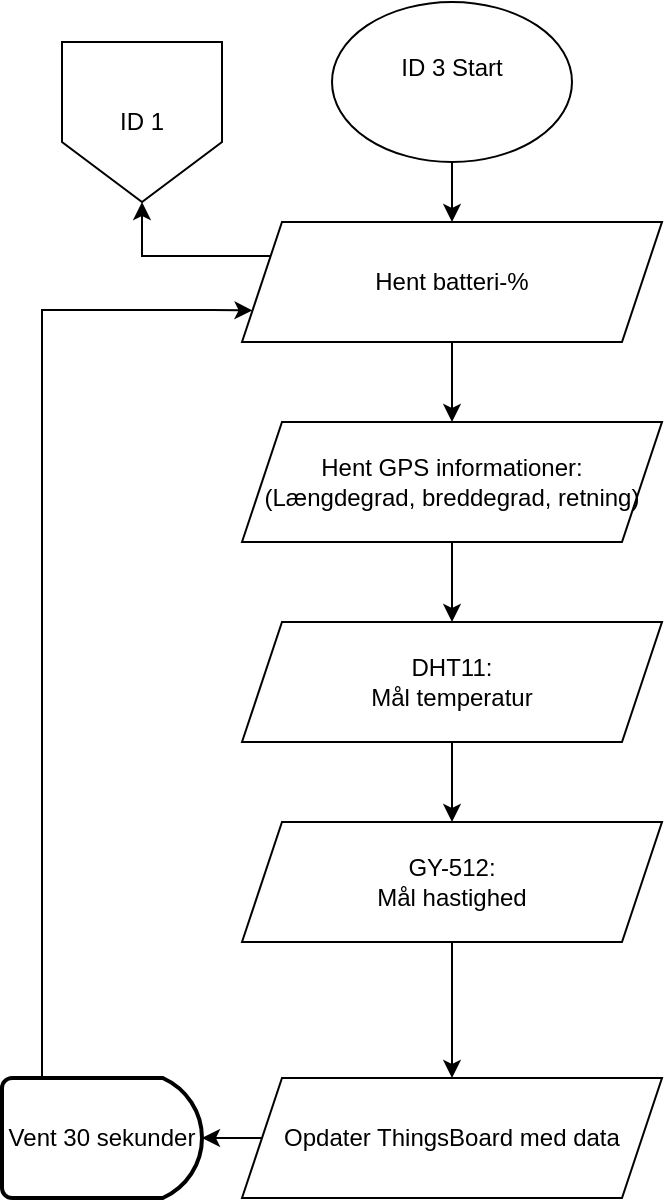 <mxfile version="25.0.1">
  <diagram name="Side-1" id="q0ZUMYnR-T5BMUQJpofd">
    <mxGraphModel dx="542" dy="647" grid="1" gridSize="10" guides="1" tooltips="1" connect="1" arrows="1" fold="1" page="1" pageScale="1" pageWidth="10" pageHeight="10" math="0" shadow="0">
      <root>
        <mxCell id="0" />
        <mxCell id="1" parent="0" />
        <mxCell id="8Ck_iy74A5BxxzvG4s4q-22" value="" style="edgeStyle=orthogonalEdgeStyle;rounded=0;orthogonalLoop=1;jettySize=auto;html=1;" parent="1" source="8Ck_iy74A5BxxzvG4s4q-23" target="8Ck_iy74A5BxxzvG4s4q-24" edge="1">
          <mxGeometry relative="1" as="geometry" />
        </mxCell>
        <mxCell id="8Ck_iy74A5BxxzvG4s4q-23" value="ID 3 Start&lt;div&gt;&lt;br&gt;&lt;/div&gt;" style="ellipse;whiteSpace=wrap;html=1;" parent="1" vertex="1">
          <mxGeometry x="345" y="140" width="120" height="80" as="geometry" />
        </mxCell>
        <mxCell id="8Ck_iy74A5BxxzvG4s4q-45" style="edgeStyle=orthogonalEdgeStyle;rounded=0;orthogonalLoop=1;jettySize=auto;html=1;exitX=0;exitY=0.25;exitDx=0;exitDy=0;entryX=0.5;entryY=1;entryDx=0;entryDy=0;" parent="1" source="8Ck_iy74A5BxxzvG4s4q-24" target="8Ck_iy74A5BxxzvG4s4q-31" edge="1">
          <mxGeometry relative="1" as="geometry" />
        </mxCell>
        <mxCell id="8Ck_iy74A5BxxzvG4s4q-24" value="Hent batteri-%" style="shape=parallelogram;perimeter=parallelogramPerimeter;whiteSpace=wrap;html=1;fixedSize=1;rounded=0;" parent="1" vertex="1">
          <mxGeometry x="300" y="250" width="210" height="60" as="geometry" />
        </mxCell>
        <mxCell id="8Ck_iy74A5BxxzvG4s4q-27" style="edgeStyle=orthogonalEdgeStyle;rounded=0;orthogonalLoop=1;jettySize=auto;html=1;entryX=0;entryY=0.75;entryDx=0;entryDy=0;exitX=0.4;exitY=0;exitDx=0;exitDy=0;exitPerimeter=0;" parent="1" target="8Ck_iy74A5BxxzvG4s4q-24" edge="1">
          <mxGeometry relative="1" as="geometry">
            <Array as="points">
              <mxPoint x="200" y="294" />
              <mxPoint x="285" y="294" />
            </Array>
            <mxPoint x="200" y="688" as="sourcePoint" />
            <mxPoint x="285.25" y="304.25" as="targetPoint" />
          </mxGeometry>
        </mxCell>
        <mxCell id="8Ck_iy74A5BxxzvG4s4q-28" value="" style="edgeStyle=orthogonalEdgeStyle;rounded=0;orthogonalLoop=1;jettySize=auto;html=1;" parent="1" source="8Ck_iy74A5BxxzvG4s4q-29" target="8Ck_iy74A5BxxzvG4s4q-36" edge="1">
          <mxGeometry relative="1" as="geometry" />
        </mxCell>
        <mxCell id="8Ck_iy74A5BxxzvG4s4q-29" value="&lt;div&gt;DHT11:&lt;/div&gt;&lt;div&gt;Mål temperatur&lt;br&gt;&lt;/div&gt;" style="shape=parallelogram;perimeter=parallelogramPerimeter;whiteSpace=wrap;html=1;fixedSize=1;rounded=0;" parent="1" vertex="1">
          <mxGeometry x="300" y="450" width="210" height="60" as="geometry" />
        </mxCell>
        <mxCell id="8Ck_iy74A5BxxzvG4s4q-31" value="ID 1" style="shape=offPageConnector;whiteSpace=wrap;html=1;" parent="1" vertex="1">
          <mxGeometry x="210" y="160" width="80" height="80" as="geometry" />
        </mxCell>
        <mxCell id="8Ck_iy74A5BxxzvG4s4q-32" value="" style="edgeStyle=orthogonalEdgeStyle;rounded=0;orthogonalLoop=1;jettySize=auto;html=1;" parent="1" source="8Ck_iy74A5BxxzvG4s4q-33" target="8Ck_iy74A5BxxzvG4s4q-29" edge="1">
          <mxGeometry relative="1" as="geometry" />
        </mxCell>
        <mxCell id="8Ck_iy74A5BxxzvG4s4q-33" value="Hent GPS informationer:&lt;br&gt;(Længdegrad, breddegrad, retning)" style="shape=parallelogram;perimeter=parallelogramPerimeter;whiteSpace=wrap;html=1;fixedSize=1;" parent="1" vertex="1">
          <mxGeometry x="300" y="350" width="210" height="60" as="geometry" />
        </mxCell>
        <mxCell id="YR15I3tCYnaWCjYJKTpO-5" style="edgeStyle=orthogonalEdgeStyle;rounded=0;orthogonalLoop=1;jettySize=auto;html=1;exitX=0.5;exitY=1;exitDx=0;exitDy=0;entryX=0.5;entryY=0;entryDx=0;entryDy=0;" parent="1" source="8Ck_iy74A5BxxzvG4s4q-36" target="YR15I3tCYnaWCjYJKTpO-4" edge="1">
          <mxGeometry relative="1" as="geometry" />
        </mxCell>
        <mxCell id="8Ck_iy74A5BxxzvG4s4q-36" value="GY-512:&lt;br&gt;Mål hastighed" style="shape=parallelogram;perimeter=parallelogramPerimeter;whiteSpace=wrap;html=1;fixedSize=1;rounded=0;" parent="1" vertex="1">
          <mxGeometry x="300" y="550" width="210" height="60" as="geometry" />
        </mxCell>
        <mxCell id="8Ck_iy74A5BxxzvG4s4q-37" value="Vent 30 sekunder" style="strokeWidth=2;html=1;shape=mxgraph.flowchart.delay;whiteSpace=wrap;" parent="1" vertex="1">
          <mxGeometry x="180" y="678" width="100" height="60" as="geometry" />
        </mxCell>
        <mxCell id="8Ck_iy74A5BxxzvG4s4q-40" value="" style="edgeStyle=orthogonalEdgeStyle;rounded=0;orthogonalLoop=1;jettySize=auto;html=1;" parent="1" source="8Ck_iy74A5BxxzvG4s4q-24" target="8Ck_iy74A5BxxzvG4s4q-33" edge="1">
          <mxGeometry relative="1" as="geometry" />
        </mxCell>
        <mxCell id="YR15I3tCYnaWCjYJKTpO-4" value="Opdater ThingsBoard med data" style="shape=parallelogram;perimeter=parallelogramPerimeter;whiteSpace=wrap;html=1;fixedSize=1;rounded=0;" parent="1" vertex="1">
          <mxGeometry x="300" y="678" width="210" height="60" as="geometry" />
        </mxCell>
        <mxCell id="YR15I3tCYnaWCjYJKTpO-6" style="edgeStyle=orthogonalEdgeStyle;rounded=0;orthogonalLoop=1;jettySize=auto;html=1;exitX=0;exitY=0.5;exitDx=0;exitDy=0;entryX=1;entryY=0.5;entryDx=0;entryDy=0;entryPerimeter=0;" parent="1" source="YR15I3tCYnaWCjYJKTpO-4" target="8Ck_iy74A5BxxzvG4s4q-37" edge="1">
          <mxGeometry relative="1" as="geometry" />
        </mxCell>
      </root>
    </mxGraphModel>
  </diagram>
</mxfile>
